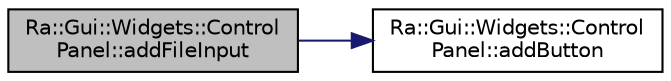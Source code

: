digraph "Ra::Gui::Widgets::ControlPanel::addFileInput"
{
 // INTERACTIVE_SVG=YES
 // LATEX_PDF_SIZE
  edge [fontname="Helvetica",fontsize="10",labelfontname="Helvetica",labelfontsize="10"];
  node [fontname="Helvetica",fontsize="10",shape=record];
  rankdir="LR";
  Node1 [label="Ra::Gui::Widgets::Control\lPanel::addFileInput",height=0.2,width=0.4,color="black", fillcolor="grey75", style="filled", fontcolor="black",tooltip=" "];
  Node1 -> Node2 [color="midnightblue",fontsize="10",style="solid",fontname="Helvetica"];
  Node2 [label="Ra::Gui::Widgets::Control\lPanel::addButton",height=0.2,width=0.4,color="black", fillcolor="white", style="filled",URL="$classRa_1_1Gui_1_1Widgets_1_1ControlPanel.html#a297cb95daba0ebec441b7315b9878fe1",tooltip=" "];
}
